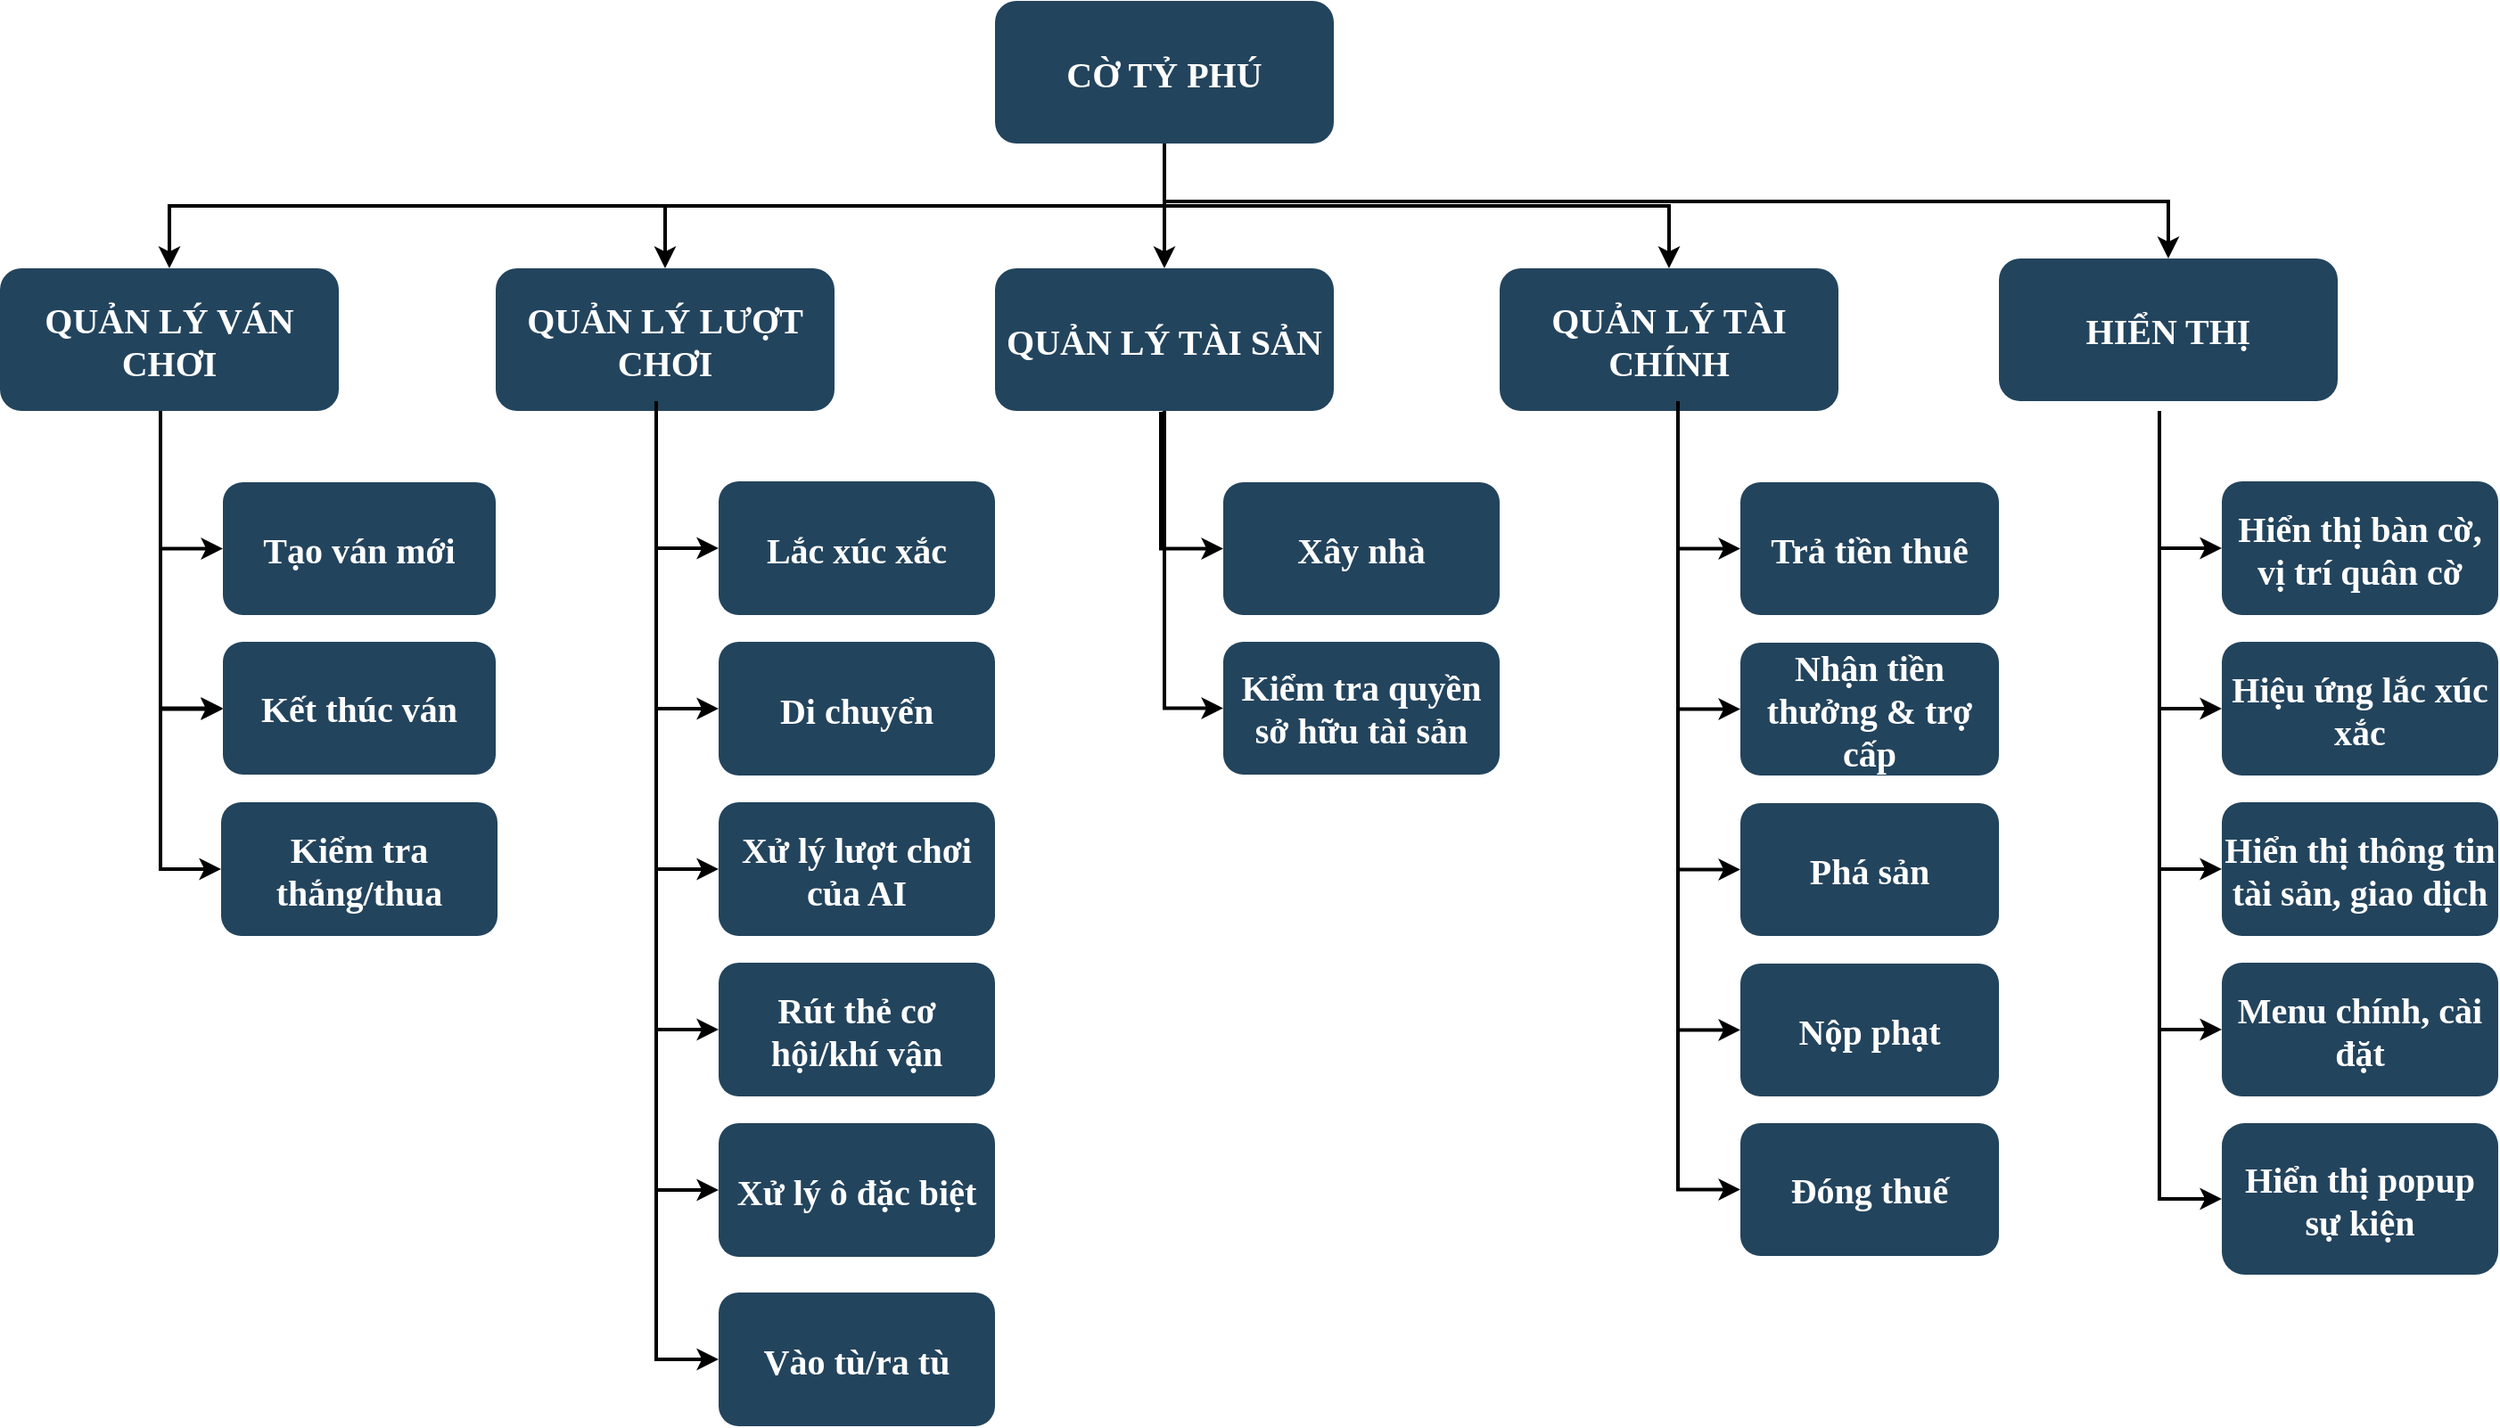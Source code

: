 <mxfile version="27.0.9">
  <diagram name="Page-1" id="2c0d36ab-eaac-3732-788b-9136903baeff">
    <mxGraphModel dx="2060" dy="892" grid="1" gridSize="10" guides="1" tooltips="1" connect="1" arrows="1" fold="1" page="1" pageScale="1.5" pageWidth="1169" pageHeight="827" background="none" math="0" shadow="0">
      <root>
        <mxCell id="0" />
        <mxCell id="1" parent="0" />
        <mxCell id="2" value="CỜ TỶ PHÚ" style="rounded=1;fillColor=#23445D;gradientColor=none;strokeColor=none;fontColor=#FFFFFF;fontStyle=1;fontFamily=Tahoma;fontSize=20;whiteSpace=wrap;" parent="1" vertex="1">
          <mxGeometry x="757" y="185.5" width="190" height="80" as="geometry" />
        </mxCell>
        <mxCell id="4" value="QUẢN LÝ TÀI CHÍNH" style="rounded=1;fillColor=#23445D;gradientColor=none;strokeColor=none;fontColor=#FFFFFF;fontStyle=1;fontFamily=Tahoma;fontSize=20;whiteSpace=wrap;" parent="1" vertex="1">
          <mxGeometry x="1040.0" y="335.5" width="190" height="80" as="geometry" />
        </mxCell>
        <mxCell id="9" value="" style="edgeStyle=elbowEdgeStyle;elbow=vertical;strokeWidth=2;rounded=0;fontSize=20;entryX=0.5;entryY=0;entryDx=0;entryDy=0;" parent="1" source="2" target="10" edge="1">
          <mxGeometry x="337" y="215.5" width="100" height="100" as="geometry">
            <mxPoint x="337" y="315.5" as="sourcePoint" />
            <mxPoint x="437" y="215.5" as="targetPoint" />
          </mxGeometry>
        </mxCell>
        <mxCell id="10" value="QUẢN LÝ TÀI SẢN" style="rounded=1;fillColor=#23445D;gradientColor=none;strokeColor=none;fontColor=#FFFFFF;fontStyle=1;fontFamily=Tahoma;fontSize=20;whiteSpace=wrap;" parent="1" vertex="1">
          <mxGeometry x="757" y="335.5" width="190" height="80" as="geometry" />
        </mxCell>
        <mxCell id="12" value="QUẢN LÝ LƯỢT CHƠI" style="rounded=1;fillColor=#23445D;gradientColor=none;strokeColor=none;fontColor=#FFFFFF;fontStyle=1;fontFamily=Tahoma;fontSize=20;whiteSpace=wrap;" parent="1" vertex="1">
          <mxGeometry x="477.0" y="335.5" width="190" height="80" as="geometry" />
        </mxCell>
        <mxCell id="13" value="QUẢN LÝ VÁN CHƠI" style="rounded=1;fillColor=#23445D;gradientColor=none;strokeColor=none;fontColor=#FFFFFF;fontStyle=1;fontFamily=Tahoma;fontSize=20;whiteSpace=wrap;" parent="1" vertex="1">
          <mxGeometry x="199" y="335.5" width="190" height="80" as="geometry" />
        </mxCell>
        <mxCell id="16" value="Tạo ván mới" style="rounded=1;fillColor=#23445D;gradientColor=none;strokeColor=none;fontColor=#FFFFFF;fontStyle=1;fontFamily=Tahoma;fontSize=20;whiteSpace=wrap;" parent="1" vertex="1">
          <mxGeometry x="324" y="455.5" width="153" height="74.5" as="geometry" />
        </mxCell>
        <mxCell id="18" value="Kết thúc ván" style="rounded=1;fillColor=#23445D;gradientColor=none;strokeColor=none;fontColor=#FFFFFF;fontStyle=1;fontFamily=Tahoma;fontSize=20;whiteSpace=wrap;" parent="1" vertex="1">
          <mxGeometry x="324" y="545" width="153" height="74.5" as="geometry" />
        </mxCell>
        <mxCell id="59" value="" style="edgeStyle=elbowEdgeStyle;elbow=vertical;strokeWidth=2;rounded=0;fontSize=20;" parent="1" source="2" target="12" edge="1">
          <mxGeometry x="347" y="225.5" width="100" height="100" as="geometry">
            <mxPoint x="862.0" y="275.5" as="sourcePoint" />
            <mxPoint x="1467.0" y="345.5" as="targetPoint" />
          </mxGeometry>
        </mxCell>
        <mxCell id="61" value="" style="edgeStyle=elbowEdgeStyle;elbow=vertical;strokeWidth=2;rounded=0;fontSize=20;" parent="1" source="2" target="13" edge="1">
          <mxGeometry x="-23" y="135.5" width="100" height="100" as="geometry">
            <mxPoint x="-23" y="235.5" as="sourcePoint" />
            <mxPoint x="77" y="135.5" as="targetPoint" />
          </mxGeometry>
        </mxCell>
        <mxCell id="64" value="" style="edgeStyle=elbowEdgeStyle;elbow=horizontal;strokeWidth=2;rounded=0;fontSize=20;" parent="1" target="16" edge="1">
          <mxGeometry x="-23" y="135.5" width="100" height="100" as="geometry">
            <mxPoint x="289" y="415.5" as="sourcePoint" />
            <mxPoint x="164" y="135.5" as="targetPoint" />
            <Array as="points">
              <mxPoint x="289" y="435.5" />
            </Array>
          </mxGeometry>
        </mxCell>
        <mxCell id="65" value="" style="edgeStyle=elbowEdgeStyle;elbow=horizontal;strokeWidth=2;rounded=0;fontSize=20;" parent="1" edge="1">
          <mxGeometry x="-23" y="135.5" width="100" height="100" as="geometry">
            <mxPoint x="289" y="415.5" as="sourcePoint" />
            <mxPoint x="324.0" y="582.75" as="targetPoint" />
            <Array as="points">
              <mxPoint x="289" y="475.5" />
            </Array>
          </mxGeometry>
        </mxCell>
        <mxCell id="66" value="" style="edgeStyle=elbowEdgeStyle;elbow=horizontal;strokeWidth=2;rounded=0;fontSize=20;" parent="1" target="18" edge="1">
          <mxGeometry x="-23" y="135.5" width="100" height="100" as="geometry">
            <mxPoint x="289" y="415.5" as="sourcePoint" />
            <mxPoint x="164" y="135.5" as="targetPoint" />
            <Array as="points">
              <mxPoint x="289" y="525.5" />
            </Array>
          </mxGeometry>
        </mxCell>
        <mxCell id="GWFE5LvPhkhsVUoCB8BP-123" value="" style="edgeStyle=elbowEdgeStyle;elbow=vertical;strokeWidth=2;rounded=0;fontSize=20;exitX=0.5;exitY=1;exitDx=0;exitDy=0;" parent="1" source="2" target="4" edge="1">
          <mxGeometry x="337" y="215.5" width="100" height="100" as="geometry">
            <mxPoint x="850" y="270" as="sourcePoint" />
            <mxPoint x="1052" y="346" as="targetPoint" />
            <Array as="points" />
          </mxGeometry>
        </mxCell>
        <mxCell id="GWFE5LvPhkhsVUoCB8BP-124" value="" style="edgeStyle=elbowEdgeStyle;elbow=vertical;strokeWidth=2;rounded=0;fontSize=20;exitX=0.5;exitY=1;exitDx=0;exitDy=0;entryX=0.5;entryY=0;entryDx=0;entryDy=0;" parent="1" source="2" target="GWFE5LvPhkhsVUoCB8BP-129" edge="1">
          <mxGeometry x="337" y="215.5" width="100" height="100" as="geometry">
            <mxPoint x="850" y="265.5" as="sourcePoint" />
            <mxPoint x="1980" y="330" as="targetPoint" />
          </mxGeometry>
        </mxCell>
        <mxCell id="GWFE5LvPhkhsVUoCB8BP-129" value="HIỂN THỊ" style="rounded=1;fillColor=#23445D;gradientColor=none;strokeColor=none;fontColor=#FFFFFF;fontStyle=1;fontFamily=Tahoma;fontSize=20;whiteSpace=wrap;" parent="1" vertex="1">
          <mxGeometry x="1320.0" y="330" width="190" height="80" as="geometry" />
        </mxCell>
        <mxCell id="GWFE5LvPhkhsVUoCB8BP-160" value="Lắc xúc xắc" style="rounded=1;fillColor=#23445D;gradientColor=none;strokeColor=none;fontColor=#FFFFFF;fontStyle=1;fontFamily=Tahoma;fontSize=20;whiteSpace=wrap;" parent="1" vertex="1">
          <mxGeometry x="602" y="455" width="155" height="75" as="geometry" />
        </mxCell>
        <mxCell id="GWFE5LvPhkhsVUoCB8BP-161" value="Di chuyển" style="rounded=1;fillColor=#23445D;gradientColor=none;strokeColor=none;fontColor=#FFFFFF;fontStyle=1;fontFamily=Tahoma;fontSize=20;whiteSpace=wrap;" parent="1" vertex="1">
          <mxGeometry x="602" y="545" width="155" height="75" as="geometry" />
        </mxCell>
        <mxCell id="GWFE5LvPhkhsVUoCB8BP-162" value="Xử lý lượt chơi của AI" style="rounded=1;fillColor=#23445D;gradientColor=none;strokeColor=none;fontColor=#FFFFFF;fontStyle=1;fontFamily=Tahoma;fontSize=20;whiteSpace=wrap;" parent="1" vertex="1">
          <mxGeometry x="602" y="635" width="155" height="75" as="geometry" />
        </mxCell>
        <mxCell id="GWFE5LvPhkhsVUoCB8BP-163" value="Rút thẻ cơ hội/khí vận" style="rounded=1;fillColor=#23445D;gradientColor=none;strokeColor=none;fontColor=#FFFFFF;fontStyle=1;fontFamily=Tahoma;fontSize=20;whiteSpace=wrap;" parent="1" vertex="1">
          <mxGeometry x="602" y="725" width="155" height="75" as="geometry" />
        </mxCell>
        <mxCell id="GWFE5LvPhkhsVUoCB8BP-164" value="Xử lý ô đặc biệt" style="rounded=1;fillColor=#23445D;gradientColor=none;strokeColor=none;fontColor=#FFFFFF;fontStyle=1;fontFamily=Tahoma;fontSize=20;whiteSpace=wrap;" parent="1" vertex="1">
          <mxGeometry x="602" y="815" width="155" height="75" as="geometry" />
        </mxCell>
        <mxCell id="GWFE5LvPhkhsVUoCB8BP-166" value="" style="edgeStyle=elbowEdgeStyle;elbow=horizontal;strokeWidth=2;rounded=0;fontSize=20;" parent="1" target="GWFE5LvPhkhsVUoCB8BP-160" edge="1">
          <mxGeometry x="-23" y="135.5" width="100" height="100" as="geometry">
            <mxPoint x="567" y="415.5" as="sourcePoint" />
            <mxPoint x="442" y="135" as="targetPoint" />
            <Array as="points">
              <mxPoint x="567" y="435" />
            </Array>
          </mxGeometry>
        </mxCell>
        <mxCell id="GWFE5LvPhkhsVUoCB8BP-167" value="" style="edgeStyle=elbowEdgeStyle;elbow=horizontal;strokeWidth=2;rounded=0;fontSize=20;" parent="1" target="GWFE5LvPhkhsVUoCB8BP-161" edge="1">
          <mxGeometry x="-23" y="135.5" width="100" height="100" as="geometry">
            <mxPoint x="567" y="415.5" as="sourcePoint" />
            <mxPoint x="442" y="135" as="targetPoint" />
            <Array as="points">
              <mxPoint x="567" y="475" />
            </Array>
          </mxGeometry>
        </mxCell>
        <mxCell id="GWFE5LvPhkhsVUoCB8BP-168" value="" style="edgeStyle=elbowEdgeStyle;elbow=horizontal;strokeWidth=2;rounded=0;fontSize=20;" parent="1" target="GWFE5LvPhkhsVUoCB8BP-162" edge="1">
          <mxGeometry x="-23" y="135.5" width="100" height="100" as="geometry">
            <mxPoint x="567" y="415.5" as="sourcePoint" />
            <mxPoint x="442" y="135" as="targetPoint" />
            <Array as="points">
              <mxPoint x="567" y="525" />
            </Array>
          </mxGeometry>
        </mxCell>
        <mxCell id="GWFE5LvPhkhsVUoCB8BP-169" value="" style="edgeStyle=elbowEdgeStyle;elbow=horizontal;strokeWidth=2;rounded=0;fontSize=20;" parent="1" target="GWFE5LvPhkhsVUoCB8BP-163" edge="1">
          <mxGeometry x="-23" y="135.5" width="100" height="100" as="geometry">
            <mxPoint x="567" y="415.5" as="sourcePoint" />
            <mxPoint x="442" y="135" as="targetPoint" />
            <Array as="points">
              <mxPoint x="567" y="575" />
            </Array>
          </mxGeometry>
        </mxCell>
        <mxCell id="GWFE5LvPhkhsVUoCB8BP-170" value="" style="edgeStyle=elbowEdgeStyle;elbow=horizontal;strokeWidth=2;rounded=0;fontSize=20;" parent="1" target="GWFE5LvPhkhsVUoCB8BP-164" edge="1">
          <mxGeometry x="-23" y="135.5" width="100" height="100" as="geometry">
            <mxPoint x="567" y="415.5" as="sourcePoint" />
            <mxPoint x="442" y="135" as="targetPoint" />
            <Array as="points">
              <mxPoint x="567" y="615" />
            </Array>
          </mxGeometry>
        </mxCell>
        <mxCell id="GWFE5LvPhkhsVUoCB8BP-171" value="" style="edgeStyle=elbowEdgeStyle;elbow=horizontal;strokeWidth=2;rounded=0;fontSize=20;entryX=0;entryY=0.5;entryDx=0;entryDy=0;" parent="1" target="GWFE5LvPhkhsVUoCB8BP-209" edge="1">
          <mxGeometry x="-23" y="135.5" width="100" height="100" as="geometry">
            <mxPoint x="289" y="415.5" as="sourcePoint" />
            <mxPoint x="324" y="770" as="targetPoint" />
            <Array as="points">
              <mxPoint x="289" y="665" />
            </Array>
          </mxGeometry>
        </mxCell>
        <mxCell id="GWFE5LvPhkhsVUoCB8BP-173" value="Xây nhà" style="rounded=1;fillColor=#23445D;gradientColor=none;strokeColor=none;fontColor=#FFFFFF;fontStyle=1;fontFamily=Tahoma;fontSize=20;whiteSpace=wrap;" parent="1" vertex="1">
          <mxGeometry x="885" y="455.5" width="155" height="74.5" as="geometry" />
        </mxCell>
        <mxCell id="GWFE5LvPhkhsVUoCB8BP-179" value="" style="edgeStyle=elbowEdgeStyle;elbow=horizontal;strokeWidth=2;rounded=0;fontSize=20;" parent="1" target="GWFE5LvPhkhsVUoCB8BP-173" edge="1">
          <mxGeometry x="-23" y="135.5" width="100" height="100" as="geometry">
            <mxPoint x="850" y="416" as="sourcePoint" />
            <mxPoint x="725" y="135.5" as="targetPoint" />
            <Array as="points">
              <mxPoint x="850" y="435.5" />
            </Array>
          </mxGeometry>
        </mxCell>
        <mxCell id="GWFE5LvPhkhsVUoCB8BP-185" value="Trả tiền thuê" style="rounded=1;fillColor=#23445D;gradientColor=none;strokeColor=none;fontColor=#FFFFFF;fontStyle=1;fontFamily=Tahoma;fontSize=20;whiteSpace=wrap;" parent="1" vertex="1">
          <mxGeometry x="1175" y="455.5" width="145" height="74.5" as="geometry" />
        </mxCell>
        <mxCell id="GWFE5LvPhkhsVUoCB8BP-186" value="Nhận tiền thưởng &amp; trợ cấp" style="rounded=1;fillColor=#23445D;gradientColor=none;strokeColor=none;fontColor=#FFFFFF;fontStyle=1;fontFamily=Tahoma;fontSize=20;whiteSpace=wrap;" parent="1" vertex="1">
          <mxGeometry x="1175" y="545.5" width="145" height="74.5" as="geometry" />
        </mxCell>
        <mxCell id="GWFE5LvPhkhsVUoCB8BP-187" value="Phá sản" style="rounded=1;fillColor=#23445D;gradientColor=none;strokeColor=none;fontColor=#FFFFFF;fontStyle=1;fontFamily=Tahoma;fontSize=20;whiteSpace=wrap;" parent="1" vertex="1">
          <mxGeometry x="1175" y="635.5" width="145" height="74.5" as="geometry" />
        </mxCell>
        <mxCell id="GWFE5LvPhkhsVUoCB8BP-188" value="Nộp phạt" style="rounded=1;fillColor=#23445D;gradientColor=none;strokeColor=none;fontColor=#FFFFFF;fontStyle=1;fontFamily=Tahoma;fontSize=20;whiteSpace=wrap;" parent="1" vertex="1">
          <mxGeometry x="1175" y="725.5" width="145" height="74.5" as="geometry" />
        </mxCell>
        <mxCell id="GWFE5LvPhkhsVUoCB8BP-191" value="" style="edgeStyle=elbowEdgeStyle;elbow=horizontal;strokeWidth=2;rounded=0;fontSize=20;" parent="1" target="GWFE5LvPhkhsVUoCB8BP-185" edge="1">
          <mxGeometry x="-23" y="135.5" width="100" height="100" as="geometry">
            <mxPoint x="1140" y="416" as="sourcePoint" />
            <mxPoint x="1015" y="135.5" as="targetPoint" />
            <Array as="points">
              <mxPoint x="1140" y="435.5" />
            </Array>
          </mxGeometry>
        </mxCell>
        <mxCell id="GWFE5LvPhkhsVUoCB8BP-192" value="" style="edgeStyle=elbowEdgeStyle;elbow=horizontal;strokeWidth=2;rounded=0;fontSize=20;" parent="1" target="GWFE5LvPhkhsVUoCB8BP-186" edge="1">
          <mxGeometry x="-23" y="135.5" width="100" height="100" as="geometry">
            <mxPoint x="1140" y="416" as="sourcePoint" />
            <mxPoint x="1015" y="135.5" as="targetPoint" />
            <Array as="points">
              <mxPoint x="1140" y="475.5" />
            </Array>
          </mxGeometry>
        </mxCell>
        <mxCell id="GWFE5LvPhkhsVUoCB8BP-193" value="" style="edgeStyle=elbowEdgeStyle;elbow=horizontal;strokeWidth=2;rounded=0;fontSize=20;" parent="1" target="GWFE5LvPhkhsVUoCB8BP-187" edge="1">
          <mxGeometry x="-23" y="135.5" width="100" height="100" as="geometry">
            <mxPoint x="1140" y="416" as="sourcePoint" />
            <mxPoint x="1015" y="135.5" as="targetPoint" />
            <Array as="points">
              <mxPoint x="1140" y="525.5" />
            </Array>
          </mxGeometry>
        </mxCell>
        <mxCell id="GWFE5LvPhkhsVUoCB8BP-194" value="" style="edgeStyle=elbowEdgeStyle;elbow=horizontal;strokeWidth=2;rounded=0;fontSize=20;" parent="1" target="GWFE5LvPhkhsVUoCB8BP-188" edge="1">
          <mxGeometry x="-23" y="135.5" width="100" height="100" as="geometry">
            <mxPoint x="1140" y="416" as="sourcePoint" />
            <mxPoint x="1015" y="135.5" as="targetPoint" />
            <Array as="points">
              <mxPoint x="1140" y="575.5" />
            </Array>
          </mxGeometry>
        </mxCell>
        <mxCell id="GWFE5LvPhkhsVUoCB8BP-197" value="Hiển thị bàn cờ, vị trí quân cờ" style="rounded=1;fillColor=#23445D;gradientColor=none;strokeColor=none;fontColor=#FFFFFF;fontStyle=1;fontFamily=Tahoma;fontSize=20;whiteSpace=wrap;" parent="1" vertex="1">
          <mxGeometry x="1445" y="455" width="155" height="75" as="geometry" />
        </mxCell>
        <mxCell id="GWFE5LvPhkhsVUoCB8BP-198" value="Hiệu ứng lắc xúc xắc" style="rounded=1;fillColor=#23445D;gradientColor=none;strokeColor=none;fontColor=#FFFFFF;fontStyle=1;fontFamily=Tahoma;fontSize=20;whiteSpace=wrap;" parent="1" vertex="1">
          <mxGeometry x="1445" y="545" width="155" height="75" as="geometry" />
        </mxCell>
        <mxCell id="GWFE5LvPhkhsVUoCB8BP-199" value="Hiển thị thông tin tài sản, giao dịch" style="rounded=1;fillColor=#23445D;gradientColor=none;strokeColor=none;fontColor=#FFFFFF;fontStyle=1;fontFamily=Tahoma;fontSize=20;whiteSpace=wrap;" parent="1" vertex="1">
          <mxGeometry x="1445" y="635" width="155" height="75" as="geometry" />
        </mxCell>
        <mxCell id="GWFE5LvPhkhsVUoCB8BP-200" value="Menu chính, cài đặt" style="rounded=1;fillColor=#23445D;gradientColor=none;strokeColor=none;fontColor=#FFFFFF;fontStyle=1;fontFamily=Tahoma;fontSize=20;whiteSpace=wrap;" parent="1" vertex="1">
          <mxGeometry x="1445" y="725" width="155" height="75" as="geometry" />
        </mxCell>
        <mxCell id="GWFE5LvPhkhsVUoCB8BP-201" value="Hiển thị popup sự kiện" style="rounded=1;fillColor=#23445D;gradientColor=none;strokeColor=none;fontColor=#FFFFFF;fontStyle=1;fontFamily=Tahoma;fontSize=20;whiteSpace=wrap;" parent="1" vertex="1">
          <mxGeometry x="1445" y="815" width="155" height="85" as="geometry" />
        </mxCell>
        <mxCell id="GWFE5LvPhkhsVUoCB8BP-203" value="" style="edgeStyle=elbowEdgeStyle;elbow=horizontal;strokeWidth=2;rounded=0;fontSize=20;" parent="1" target="GWFE5LvPhkhsVUoCB8BP-197" edge="1">
          <mxGeometry x="-23" y="135.5" width="100" height="100" as="geometry">
            <mxPoint x="1410" y="415.5" as="sourcePoint" />
            <mxPoint x="1285" y="135" as="targetPoint" />
            <Array as="points">
              <mxPoint x="1410" y="435" />
            </Array>
          </mxGeometry>
        </mxCell>
        <mxCell id="GWFE5LvPhkhsVUoCB8BP-204" value="" style="edgeStyle=elbowEdgeStyle;elbow=horizontal;strokeWidth=2;rounded=0;fontSize=20;" parent="1" target="GWFE5LvPhkhsVUoCB8BP-198" edge="1">
          <mxGeometry x="-23" y="135.5" width="100" height="100" as="geometry">
            <mxPoint x="1410" y="415.5" as="sourcePoint" />
            <mxPoint x="1285" y="135" as="targetPoint" />
            <Array as="points">
              <mxPoint x="1410" y="475" />
            </Array>
          </mxGeometry>
        </mxCell>
        <mxCell id="GWFE5LvPhkhsVUoCB8BP-205" value="" style="edgeStyle=elbowEdgeStyle;elbow=horizontal;strokeWidth=2;rounded=0;fontSize=20;" parent="1" target="GWFE5LvPhkhsVUoCB8BP-199" edge="1">
          <mxGeometry x="-23" y="135.5" width="100" height="100" as="geometry">
            <mxPoint x="1410" y="415.5" as="sourcePoint" />
            <mxPoint x="1285" y="135" as="targetPoint" />
            <Array as="points">
              <mxPoint x="1410" y="525" />
            </Array>
          </mxGeometry>
        </mxCell>
        <mxCell id="GWFE5LvPhkhsVUoCB8BP-206" value="" style="edgeStyle=elbowEdgeStyle;elbow=horizontal;strokeWidth=2;rounded=0;fontSize=20;" parent="1" target="GWFE5LvPhkhsVUoCB8BP-200" edge="1">
          <mxGeometry x="-23" y="135.5" width="100" height="100" as="geometry">
            <mxPoint x="1410" y="415.5" as="sourcePoint" />
            <mxPoint x="1285" y="135" as="targetPoint" />
            <Array as="points">
              <mxPoint x="1410" y="575" />
            </Array>
          </mxGeometry>
        </mxCell>
        <mxCell id="GWFE5LvPhkhsVUoCB8BP-207" value="" style="edgeStyle=elbowEdgeStyle;elbow=horizontal;strokeWidth=2;rounded=0;fontSize=20;" parent="1" target="GWFE5LvPhkhsVUoCB8BP-201" edge="1">
          <mxGeometry x="-23" y="135.5" width="100" height="100" as="geometry">
            <mxPoint x="1410" y="415.5" as="sourcePoint" />
            <mxPoint x="1285" y="135" as="targetPoint" />
            <Array as="points">
              <mxPoint x="1410" y="615" />
            </Array>
          </mxGeometry>
        </mxCell>
        <mxCell id="GWFE5LvPhkhsVUoCB8BP-209" value="Kiểm tra thắng/thua" style="rounded=1;fillColor=#23445D;gradientColor=none;strokeColor=none;fontColor=#FFFFFF;fontStyle=1;fontFamily=Tahoma;fontSize=20;whiteSpace=wrap;" parent="1" vertex="1">
          <mxGeometry x="323" y="635" width="155" height="75" as="geometry" />
        </mxCell>
        <mxCell id="GWFE5LvPhkhsVUoCB8BP-210" value="Vào tù/ra tù" style="rounded=1;fillColor=#23445D;gradientColor=none;strokeColor=none;fontColor=#FFFFFF;fontStyle=1;fontFamily=Tahoma;fontSize=20;whiteSpace=wrap;" parent="1" vertex="1">
          <mxGeometry x="602" y="910" width="155" height="75" as="geometry" />
        </mxCell>
        <mxCell id="GWFE5LvPhkhsVUoCB8BP-211" value="" style="edgeStyle=elbowEdgeStyle;elbow=horizontal;strokeWidth=2;rounded=0;fontSize=20;entryX=0;entryY=0.5;entryDx=0;entryDy=0;" parent="1" target="GWFE5LvPhkhsVUoCB8BP-210" edge="1">
          <mxGeometry x="-23" y="135.5" width="100" height="100" as="geometry">
            <mxPoint x="567" y="410" as="sourcePoint" />
            <mxPoint x="602" y="852.5" as="targetPoint" />
            <Array as="points">
              <mxPoint x="567" y="609.5" />
            </Array>
          </mxGeometry>
        </mxCell>
        <mxCell id="GWFE5LvPhkhsVUoCB8BP-212" value="" style="edgeStyle=elbowEdgeStyle;elbow=horizontal;strokeWidth=2;rounded=0;fontSize=20;entryX=0;entryY=0.5;entryDx=0;entryDy=0;" parent="1" target="GWFE5LvPhkhsVUoCB8BP-213" edge="1">
          <mxGeometry x="-23" y="135.5" width="100" height="100" as="geometry">
            <mxPoint x="1140" y="410" as="sourcePoint" />
            <mxPoint x="1175" y="852.5" as="targetPoint" />
            <Array as="points">
              <mxPoint x="1140" y="609.5" />
            </Array>
          </mxGeometry>
        </mxCell>
        <mxCell id="GWFE5LvPhkhsVUoCB8BP-213" value="Đóng thuế" style="rounded=1;fillColor=#23445D;gradientColor=none;strokeColor=none;fontColor=#FFFFFF;fontStyle=1;fontFamily=Tahoma;fontSize=20;whiteSpace=wrap;" parent="1" vertex="1">
          <mxGeometry x="1175" y="815" width="145" height="74.5" as="geometry" />
        </mxCell>
        <mxCell id="GWFE5LvPhkhsVUoCB8BP-214" value="Kiểm tra quyền sở hữu tài sản" style="rounded=1;fillColor=#23445D;gradientColor=none;strokeColor=none;fontColor=#FFFFFF;fontStyle=1;fontFamily=Tahoma;fontSize=20;whiteSpace=wrap;" parent="1" vertex="1">
          <mxGeometry x="885" y="545" width="155" height="74.5" as="geometry" />
        </mxCell>
        <mxCell id="GWFE5LvPhkhsVUoCB8BP-215" value="" style="edgeStyle=elbowEdgeStyle;elbow=horizontal;strokeWidth=2;rounded=0;fontSize=20;entryX=0;entryY=0.5;entryDx=0;entryDy=0;exitX=0.5;exitY=1;exitDx=0;exitDy=0;" parent="1" source="10" target="GWFE5LvPhkhsVUoCB8BP-214" edge="1">
          <mxGeometry x="-23" y="135.5" width="100" height="100" as="geometry">
            <mxPoint x="852" y="426" as="sourcePoint" />
            <mxPoint x="877" y="672.75" as="targetPoint" />
            <Array as="points">
              <mxPoint x="852" y="577" />
            </Array>
          </mxGeometry>
        </mxCell>
      </root>
    </mxGraphModel>
  </diagram>
</mxfile>
